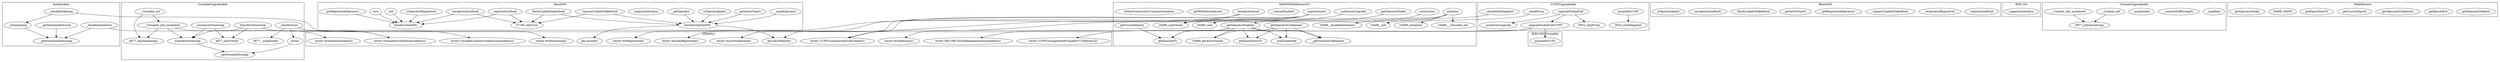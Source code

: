 strict digraph {
subgraph cluster_4931_Initializable {
label = "Initializable"
"4931__getInitializedVersion" [label="_getInitializedVersion"]
"4931__isInitializing" [label="_isInitializing"]
"4931__checkInitializing" [label="_checkInitializing"]
"4931__disableInitializers" [label="_disableInitializers"]
"4931__getInitializableStorage" [label="_getInitializableStorage"]
"4931__getInitializedVersion" -> "4931__getInitializableStorage"
"4931__disableInitializers" -> "4931__getInitializableStorage"
"4931__checkInitializing" -> "4931__isInitializing"
"4931__isInitializing" -> "4931__getInitializableStorage"
}subgraph cluster_4677_OwnableUpgradeable {
label = "OwnableUpgradeable"
"4677__transferOwnership" [label="_transferOwnership"]
"4677___Ownable_init_unchained" [label="__Ownable_init_unchained"]
"4677__checkOwner" [label="_checkOwner"]
"4677_transferOwnership" [label="transferOwnership"]
"4677_owner" [label="owner"]
"4677_renounceOwnership" [label="renounceOwnership"]
"4677___Ownable_init" [label="__Ownable_init"]
"4677__getOwnableStorage" [label="_getOwnableStorage"]
"4677_transferOwnership" -> "4677_onlyOwner"
"4677_owner" -> "4677__getOwnableStorage"
"4677_transferOwnership" -> "4677__transferOwnership"
"4677__transferOwnership" -> "4677__getOwnableStorage"
"4677_renounceOwnership" -> "4677_onlyOwner"
"4677___Ownable_init" -> "4677_onlyInitializing"
"4677___Ownable_init_unchained" -> "4677__transferOwnership"
"4677_renounceOwnership" -> "4677__transferOwnership"
"4677__checkOwner" -> "4677__msgSender"
"4677___Ownable_init_unchained" -> "4677_onlyInitializing"
"4677___Ownable_init" -> "4677___Ownable_init_unchained"
"4677__checkOwner" -> "4677_owner"
}subgraph cluster_29894_IBaseDSS {
label = "IBaseDSS"
"29894_registrationHook" [label="registrationHook"]
"29894_isOperatorRegistered" [label="isOperatorRegistered"]
"29894_requestUpdateStakeHook" [label="requestUpdateStakeHook"]
"29894_getRegisteredOperators" [label="getRegisteredOperators"]
"29894_getActiveVaults" [label="getActiveVaults"]
"29894_finishUpdateStakeHook" [label="finishUpdateStakeHook"]
"29894_unregistrationHook" [label="unregistrationHook"]
"29894_isOperatorJailed" [label="isOperatorJailed"]
}subgraph cluster_16489_BoltDSSMiddlewareV1 {
label = "BoltDSSMiddlewareV1"
"16489__authorizeUpgrade" [label="_authorizeUpgrade"]
"16489_initialize" [label="initialize"]
"16489_deregisterAsset" [label="deregisterAsset"]
"16489_registerAsset" [label="registerAsset"]
"16489_constructor" [label="constructor"]
"16489_isAssetEnabled" [label="isAssetEnabled"]
"16489_getEpochStartTs" [label="getEpochStartTs"]
"16489_getOperatorStakeAt" [label="getOperatorStakeAt"]
"16489_getOperatorCollaterals" [label="getOperatorCollaterals"]
"16489_getOperatorStake" [label="getOperatorStake"]
"16489_getWhitelistedAssets" [label="getWhitelistedAssets"]
"16489_slitherConstructorConstantVariables" [label="slitherConstructorConstantVariables"]
"16489__wasEnabledAt" [label="_wasEnabledAt"]
"16489_getCurrentEpoch" [label="getCurrentEpoch"]
"16489__getVaultActiveBalance" [label="_getVaultActiveBalance"]
"16489_getEpochAtTs" [label="getEpochAtTs"]
"16489_registerAsset" -> "16489_core"
"16489__authorizeUpgrade" -> "16489_onlyOwner"
"16489_getOperatorStakeAt" -> "16489_getEpochAtTs"
"16489_initialize" -> "16489__init"
"16489_getOperatorStakeAt" -> "16489_getEpochStartTs"
"16489_getOperatorCollaterals" -> "16489_getEpochAtTs"
"16489_constructor" -> "16489__disableInitializers"
"16489_getOperatorCollaterals" -> "16489_getActiveVaults"
"16489_getOperatorStakeAt" -> "16489_getActiveVaults"
"16489_getCurrentEpoch" -> "16489_getEpochAtTs"
"16489_getOperatorStakeAt" -> "16489__wasEnabledAt"
"16489_getOperatorStake" -> "16489_getOperatorStakeAt"
"16489_getOperatorCollaterals" -> "16489_getEpochStartTs"
"16489_initialize" -> "16489_initializer"
"16489_getOperatorCollaterals" -> "16489__wasEnabledAt"
"16489_getOperatorCollaterals" -> "16489__getVaultActiveBalance"
"16489_getOperatorStakeAt" -> "16489__getVaultActiveBalance"
"16489_registerAsset" -> "16489_onlyOwner"
"16489_deregisterAsset" -> "16489_onlyOwner"
"16489_initialize" -> "16489___Ownable_init"
}subgraph cluster_6573_IERC165 {
label = "IERC165"
"6573_supportsInterface" [label="supportsInterface"]
}subgraph cluster_4977_ContextUpgradeable {
label = "ContextUpgradeable"
"4977__msgData" [label="_msgData"]
"4977__contextSuffixLength" [label="_contextSuffixLength"]
"4977__msgSender" [label="_msgSender"]
"4977___Context_init" [label="__Context_init"]
"4977___Context_init_unchained" [label="__Context_init_unchained"]
"4977___Context_init_unchained" -> "4977_onlyInitializing"
"4977___Context_init" -> "4977_onlyInitializing"
}subgraph cluster_5652_UUPSUpgradeable {
label = "UUPSUpgradeable"
"5652__authorizeUpgrade" [label="_authorizeUpgrade"]
"5652__checkNotDelegated" [label="_checkNotDelegated"]
"5652__checkProxy" [label="_checkProxy"]
"5652_proxiableUUID" [label="proxiableUUID"]
"5652_upgradeToAndCall" [label="upgradeToAndCall"]
"5652__upgradeToAndCallUUPS" [label="_upgradeToAndCallUUPS"]
"5652_upgradeToAndCall" -> "5652__authorizeUpgrade"
"5652_upgradeToAndCall" -> "5652_onlyProxy"
"5652_proxiableUUID" -> "5652_notDelegated"
"5652_upgradeToAndCall" -> "5652__upgradeToAndCallUUPS"
}subgraph cluster_22044_IMiddleware {
label = "IMiddleware"
"22044_getOperatorStakeAt" [label="getOperatorStakeAt"]
"22044_getEpochAtTs" [label="getEpochAtTs"]
"22044_getOperatorCollaterals" [label="getOperatorCollaterals"]
"22044_getCurrentEpoch" [label="getCurrentEpoch"]
"22044_getEpochStartTs" [label="getEpochStartTs"]
"22044_NAME_HASH" [label="NAME_HASH"]
"22044_getOperatorStake" [label="getOperatorStake"]
}subgraph cluster_5182_IERC1822Proxiable {
label = "IERC1822Proxiable"
"5182_proxiableUUID" [label="proxiableUUID"]
}subgraph cluster_27199_BaseDSS {
label = "BaseDSS"
"27199__jailOperator" [label="_jailOperator"]
"27199_baseDssStatePtr" [label="baseDssStatePtr"]
"27199__unjailOperator" [label="_unjailOperator"]
"27199_getActiveVaults" [label="getActiveVaults"]
"27199_isOperatorRegistered" [label="isOperatorRegistered"]
"27199_supportsInterface" [label="supportsInterface"]
"27199_core" [label="core"]
"27199_isOperatorJailed" [label="isOperatorJailed"]
"27199_baseDssOpStatePtr" [label="baseDssOpStatePtr"]
"27199_registrationHook" [label="registrationHook"]
"27199_getRegisteredOperators" [label="getRegisteredOperators"]
"27199_finishUpdateStakeHook" [label="finishUpdateStakeHook"]
"27199_unregistrationHook" [label="unregistrationHook"]
"27199_requestUpdateStakeHook" [label="requestUpdateStakeHook"]
"27199__init" [label="_init"]
"27199_unregistrationHook" -> "27199_baseDssStatePtr"
"27199__init" -> "27199_baseDssStatePtr"
"27199_isOperatorRegistered" -> "27199_baseDssStatePtr"
"27199_requestUpdateStakeHook" -> "27199_baseDssOpStatePtr"
"27199__jailOperator" -> "27199_baseDssOpStatePtr"
"27199_registrationHook" -> "27199_baseDssStatePtr"
"27199_getActiveVaults" -> "27199_baseDssOpStatePtr"
"27199_core" -> "27199_baseDssStatePtr"
"27199_isOperatorJailed" -> "27199_baseDssOpStatePtr"
"27199_requestUpdateStakeHook" -> "27199_onlyCore"
"27199_finishUpdateStakeHook" -> "27199_onlyCore"
"27199_unregistrationHook" -> "27199_onlyCore"
"27199_getRegisteredOperators" -> "27199_baseDssStatePtr"
"27199_registrationHook" -> "27199_onlyCore"
"27199__unjailOperator" -> "27199_baseDssOpStatePtr"
"27199_finishUpdateStakeHook" -> "27199_baseDssOpStatePtr"
}subgraph cluster_solidity {
label = "[Solidity]"
"revert AlreadyRegistered()" 
"revert InvalidQuery()" 
"revert OwnableInvalidOwner(address)" 
"revert ERC1967InvalidImplementation(address)" 
"revert NotInitializing()" 
"revert UUPSUnsupportedProxiableUUID(bytes32)" 
"abi.encode()" 
"revert InvalidInitialization()" 
"revert NotRegistered()" 
"keccak256(bytes)" 
"revert OwnableUnauthorizedAccount(address)" 
"revert AssetNotAllowed()" 
"revert UUPSUnauthorizedCallContext()" 
"27199_baseDssOpStatePtr" -> "keccak256(bytes)"
"16489_registerAsset" -> "revert AlreadyRegistered()"
"5652__upgradeToAndCallUUPS" -> "revert ERC1967InvalidImplementation(address)"
"5652__checkProxy" -> "revert UUPSUnauthorizedCallContext()"
"4677__checkOwner" -> "revert OwnableUnauthorizedAccount(address)"
"4677_transferOwnership" -> "revert OwnableInvalidOwner(address)"
"5652__upgradeToAndCallUUPS" -> "revert UUPSUnsupportedProxiableUUID(bytes32)"
"5652__checkNotDelegated" -> "revert UUPSUnauthorizedCallContext()"
"16489_registerAsset" -> "revert AssetNotAllowed()"
"16489_deregisterAsset" -> "revert NotRegistered()"
"16489_getOperatorStakeAt" -> "revert InvalidQuery()"
"4931__checkInitializing" -> "revert NotInitializing()"
"4677___Ownable_init_unchained" -> "revert OwnableInvalidOwner(address)"
"27199_baseDssOpStatePtr" -> "abi.encode()"
"4931__disableInitializers" -> "revert InvalidInitialization()"
"16489_initialize" -> "keccak256(bytes)"
}"5652__upgradeToAndCallUUPS" -> "5182_proxiableUUID"
}